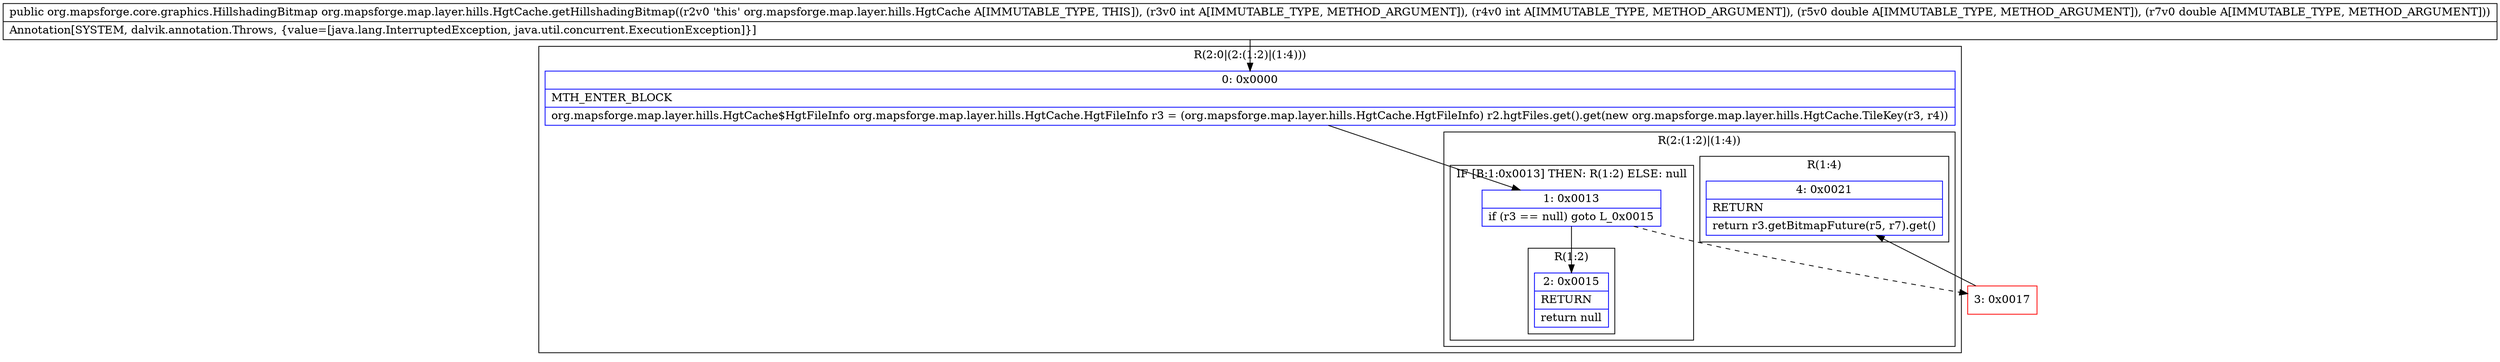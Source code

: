 digraph "CFG fororg.mapsforge.map.layer.hills.HgtCache.getHillshadingBitmap(IIDD)Lorg\/mapsforge\/core\/graphics\/HillshadingBitmap;" {
subgraph cluster_Region_1746802135 {
label = "R(2:0|(2:(1:2)|(1:4)))";
node [shape=record,color=blue];
Node_0 [shape=record,label="{0\:\ 0x0000|MTH_ENTER_BLOCK\l|org.mapsforge.map.layer.hills.HgtCache$HgtFileInfo org.mapsforge.map.layer.hills.HgtCache.HgtFileInfo r3 = (org.mapsforge.map.layer.hills.HgtCache.HgtFileInfo) r2.hgtFiles.get().get(new org.mapsforge.map.layer.hills.HgtCache.TileKey(r3, r4))\l}"];
subgraph cluster_Region_607911425 {
label = "R(2:(1:2)|(1:4))";
node [shape=record,color=blue];
subgraph cluster_IfRegion_1242381428 {
label = "IF [B:1:0x0013] THEN: R(1:2) ELSE: null";
node [shape=record,color=blue];
Node_1 [shape=record,label="{1\:\ 0x0013|if (r3 == null) goto L_0x0015\l}"];
subgraph cluster_Region_1545026092 {
label = "R(1:2)";
node [shape=record,color=blue];
Node_2 [shape=record,label="{2\:\ 0x0015|RETURN\l|return null\l}"];
}
}
subgraph cluster_Region_101408515 {
label = "R(1:4)";
node [shape=record,color=blue];
Node_4 [shape=record,label="{4\:\ 0x0021|RETURN\l|return r3.getBitmapFuture(r5, r7).get()\l}"];
}
}
}
Node_3 [shape=record,color=red,label="{3\:\ 0x0017}"];
MethodNode[shape=record,label="{public org.mapsforge.core.graphics.HillshadingBitmap org.mapsforge.map.layer.hills.HgtCache.getHillshadingBitmap((r2v0 'this' org.mapsforge.map.layer.hills.HgtCache A[IMMUTABLE_TYPE, THIS]), (r3v0 int A[IMMUTABLE_TYPE, METHOD_ARGUMENT]), (r4v0 int A[IMMUTABLE_TYPE, METHOD_ARGUMENT]), (r5v0 double A[IMMUTABLE_TYPE, METHOD_ARGUMENT]), (r7v0 double A[IMMUTABLE_TYPE, METHOD_ARGUMENT]))  | Annotation[SYSTEM, dalvik.annotation.Throws, \{value=[java.lang.InterruptedException, java.util.concurrent.ExecutionException]\}]\l}"];
MethodNode -> Node_0;
Node_0 -> Node_1;
Node_1 -> Node_2;
Node_1 -> Node_3[style=dashed];
Node_3 -> Node_4;
}

